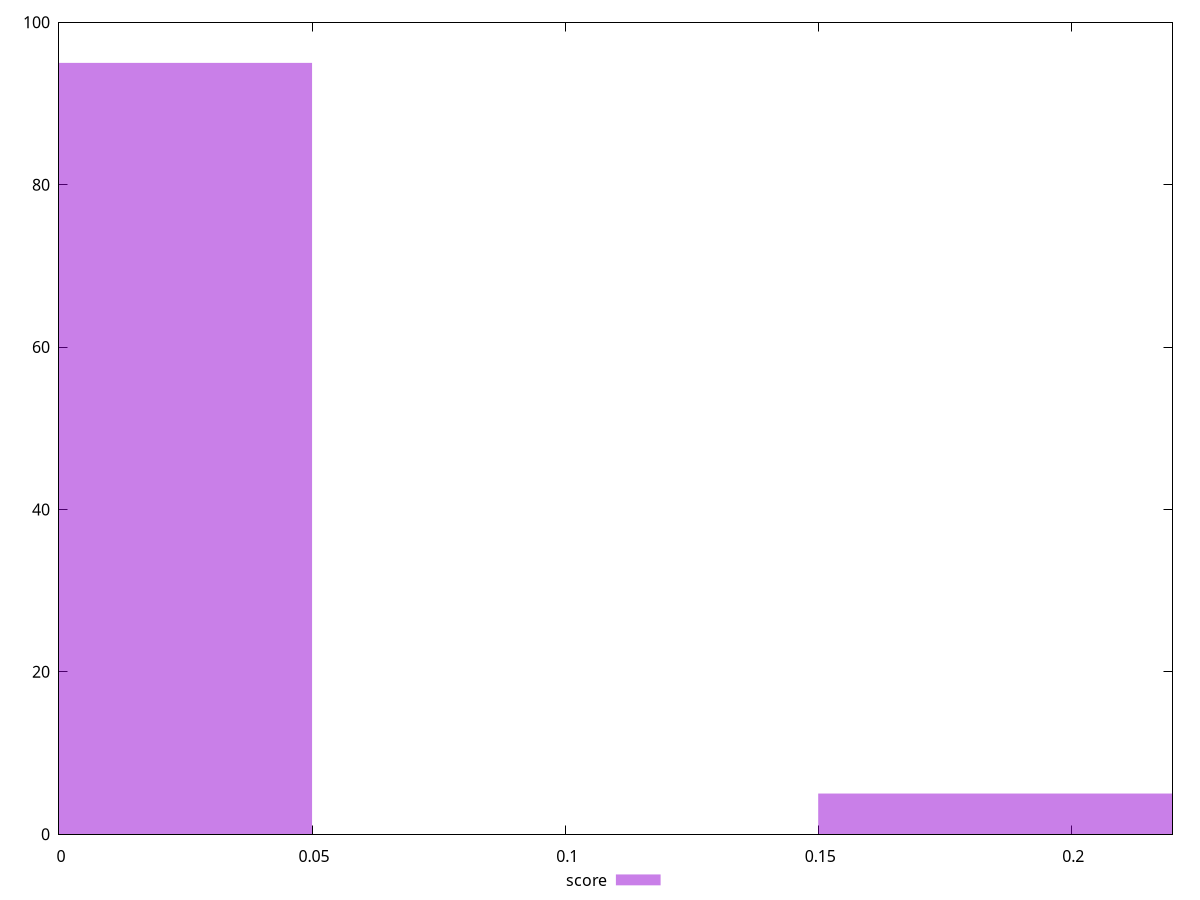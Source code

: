 reset

$score <<EOF
0 95
0.2 5
EOF

set key outside below
set boxwidth 0.1
set xrange [0:0.22]
set yrange [0:100]
set trange [0:100]
set style fill transparent solid 0.5 noborder
set terminal svg size 640, 490 enhanced background rgb 'white'
set output "reprap/unused-javascript/samples/pages+cached+noexternal+nomedia+nocss+nojs/score/histogram.svg"

plot $score title "score" with boxes

reset
